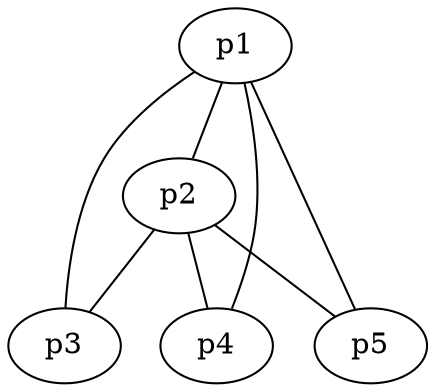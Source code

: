 graph graphname {
    p1 -- p2;
    p1 -- p3;
    p2 -- p3;
    p2 -- p4;
    p1 -- p4;
    p2 -- p5;
    p1 -- p5;
}
